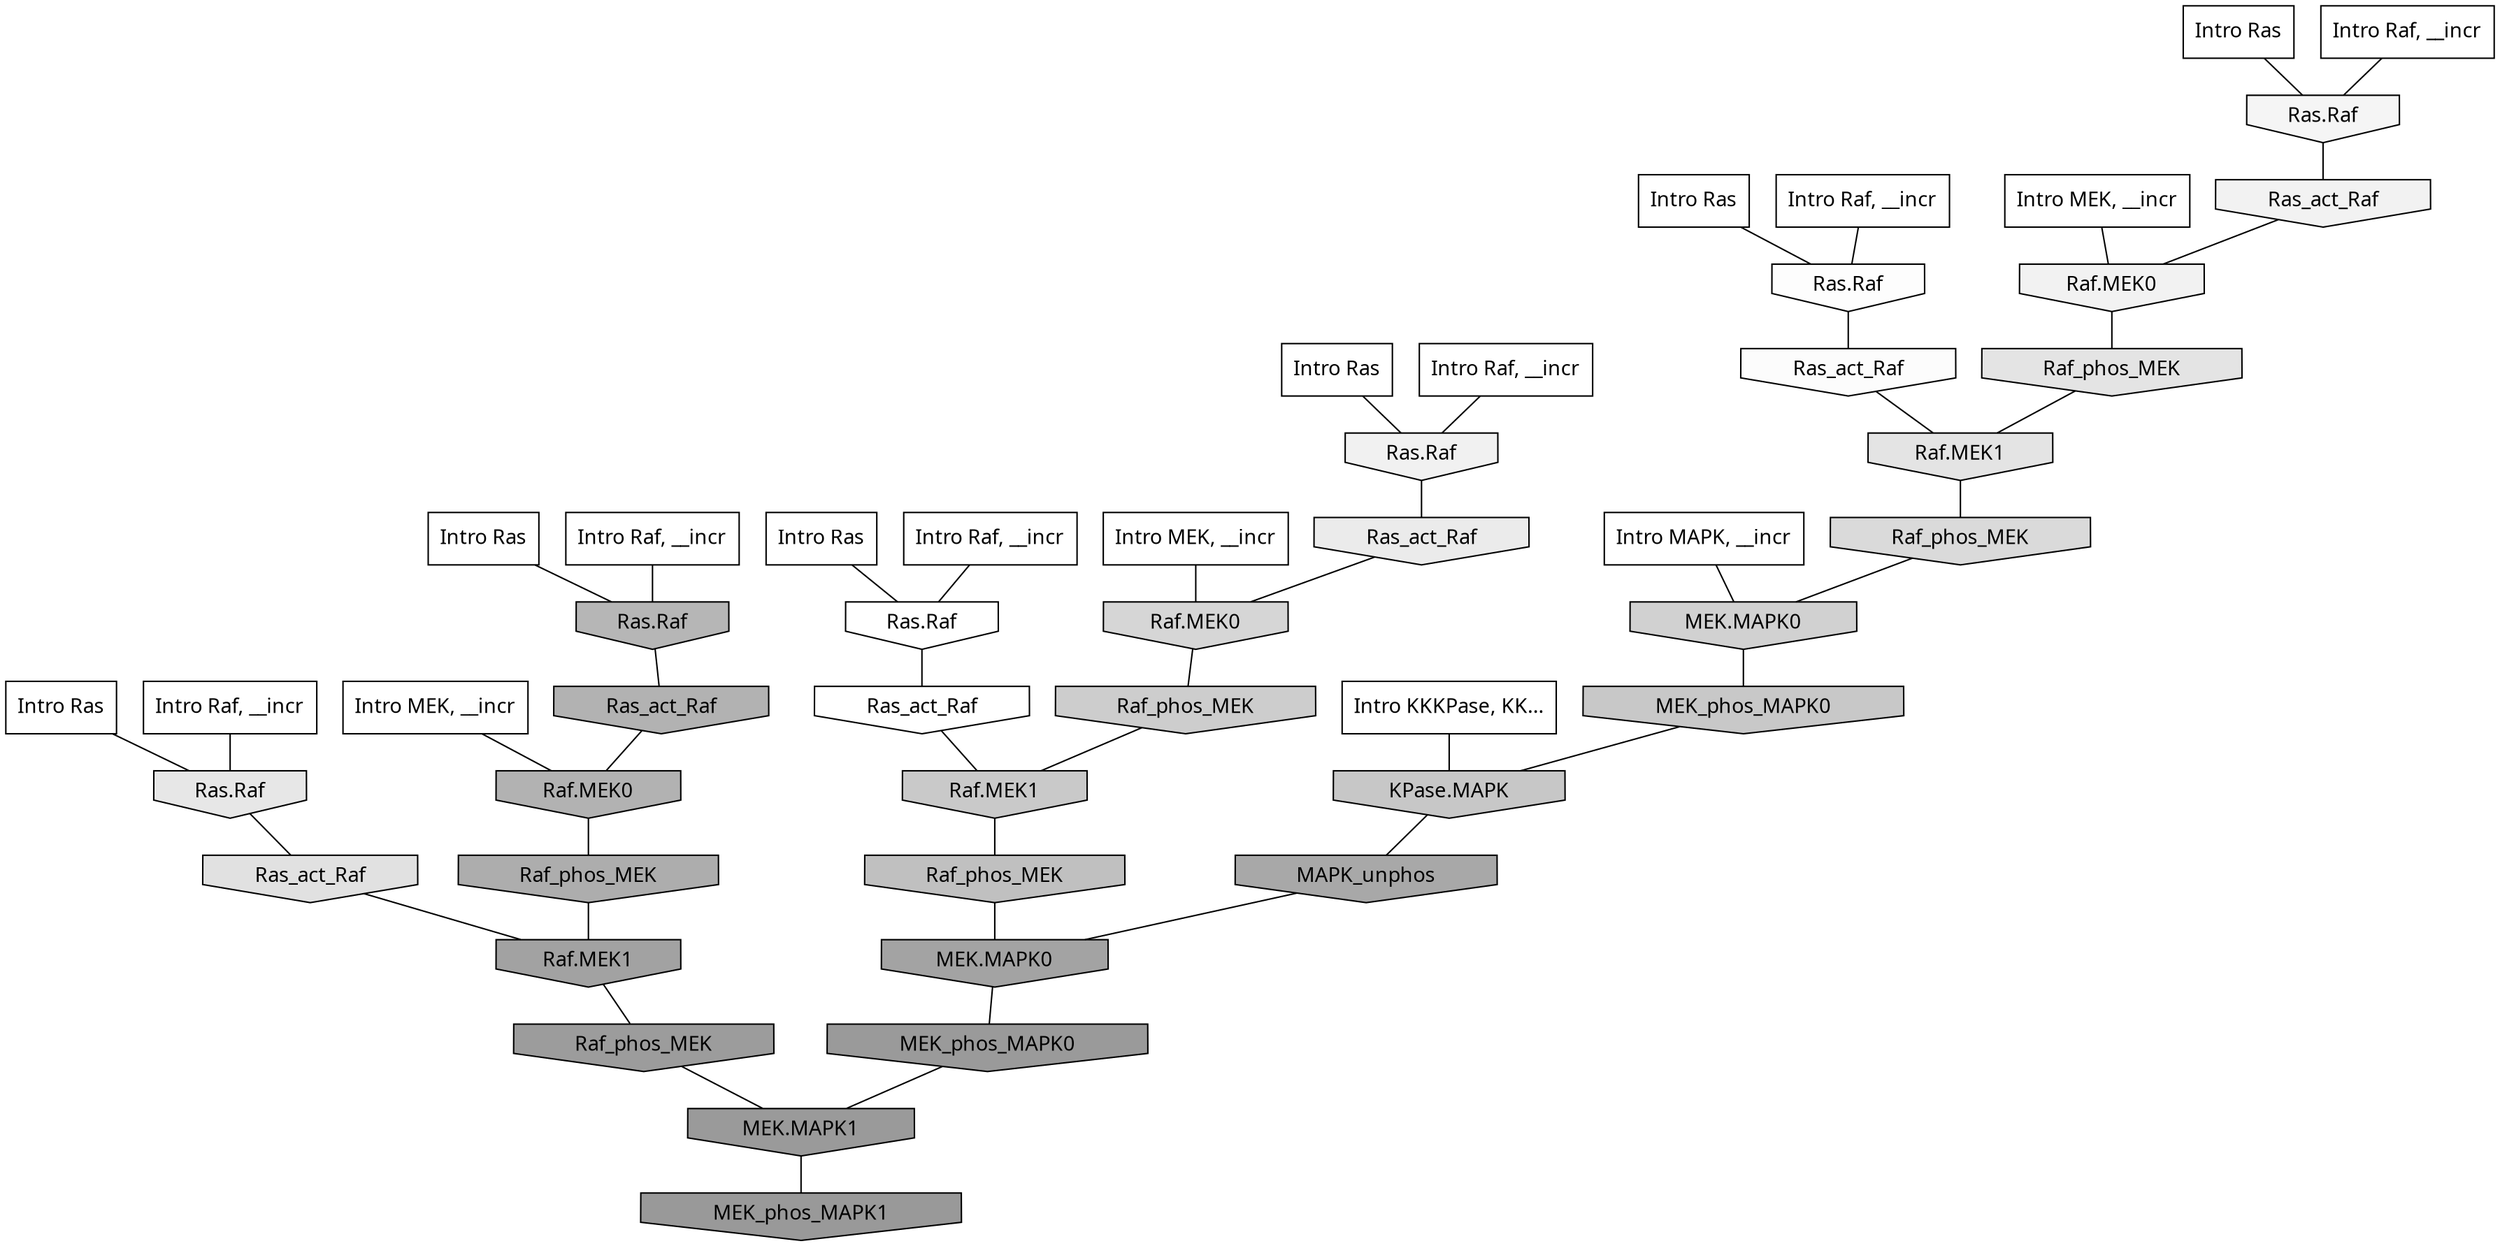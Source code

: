 digraph G{
  rankdir="TB";
  ranksep=0.30;
  node [fontname="CMU Serif"];
  edge [fontname="CMU Serif"];
  
  29 [label="Intro Ras", shape=rectangle, style=filled, fillcolor="0.000 0.000 1.000"]
  
  32 [label="Intro Ras", shape=rectangle, style=filled, fillcolor="0.000 0.000 1.000"]
  
  41 [label="Intro Ras", shape=rectangle, style=filled, fillcolor="0.000 0.000 1.000"]
  
  59 [label="Intro Ras", shape=rectangle, style=filled, fillcolor="0.000 0.000 1.000"]
  
  78 [label="Intro Ras", shape=rectangle, style=filled, fillcolor="0.000 0.000 1.000"]
  
  80 [label="Intro Ras", shape=rectangle, style=filled, fillcolor="0.000 0.000 1.000"]
  
  120 [label="Intro Raf, __incr", shape=rectangle, style=filled, fillcolor="0.000 0.000 1.000"]
  
  211 [label="Intro Raf, __incr", shape=rectangle, style=filled, fillcolor="0.000 0.000 1.000"]
  
  470 [label="Intro Raf, __incr", shape=rectangle, style=filled, fillcolor="0.000 0.000 1.000"]
  
  562 [label="Intro Raf, __incr", shape=rectangle, style=filled, fillcolor="0.000 0.000 1.000"]
  
  581 [label="Intro Raf, __incr", shape=rectangle, style=filled, fillcolor="0.000 0.000 1.000"]
  
  1018 [label="Intro Raf, __incr", shape=rectangle, style=filled, fillcolor="0.000 0.000 1.000"]
  
  1230 [label="Intro MEK, __incr", shape=rectangle, style=filled, fillcolor="0.000 0.000 1.000"]
  
  1447 [label="Intro MEK, __incr", shape=rectangle, style=filled, fillcolor="0.000 0.000 1.000"]
  
  1746 [label="Intro MEK, __incr", shape=rectangle, style=filled, fillcolor="0.000 0.000 1.000"]
  
  2579 [label="Intro MAPK, __incr", shape=rectangle, style=filled, fillcolor="0.000 0.000 1.000"]
  
  3104 [label="Intro KKKPase, KK...", shape=rectangle, style=filled, fillcolor="0.000 0.000 1.000"]
  
  3259 [label="Ras.Raf", shape=invhouse, style=filled, fillcolor="0.000 0.000 1.000"]
  
  3299 [label="Ras_act_Raf", shape=invhouse, style=filled, fillcolor="0.000 0.000 1.000"]
  
  3391 [label="Ras.Raf", shape=invhouse, style=filled, fillcolor="0.000 0.000 0.989"]
  
  3412 [label="Ras_act_Raf", shape=invhouse, style=filled, fillcolor="0.000 0.000 0.986"]
  
  3608 [label="Ras.Raf", shape=invhouse, style=filled, fillcolor="0.000 0.000 0.959"]
  
  3711 [label="Ras_act_Raf", shape=invhouse, style=filled, fillcolor="0.000 0.000 0.949"]
  
  3714 [label="Raf.MEK0", shape=invhouse, style=filled, fillcolor="0.000 0.000 0.949"]
  
  3811 [label="Ras.Raf", shape=invhouse, style=filled, fillcolor="0.000 0.000 0.942"]
  
  4178 [label="Ras_act_Raf", shape=invhouse, style=filled, fillcolor="0.000 0.000 0.920"]
  
  4434 [label="Ras.Raf", shape=invhouse, style=filled, fillcolor="0.000 0.000 0.903"]
  
  4589 [label="Raf_phos_MEK", shape=invhouse, style=filled, fillcolor="0.000 0.000 0.893"]
  
  4618 [label="Raf.MEK1", shape=invhouse, style=filled, fillcolor="0.000 0.000 0.891"]
  
  4821 [label="Ras_act_Raf", shape=invhouse, style=filled, fillcolor="0.000 0.000 0.881"]
  
  5281 [label="Raf_phos_MEK", shape=invhouse, style=filled, fillcolor="0.000 0.000 0.855"]
  
  5607 [label="Raf.MEK0", shape=invhouse, style=filled, fillcolor="0.000 0.000 0.837"]
  
  5986 [label="MEK.MAPK0", shape=invhouse, style=filled, fillcolor="0.000 0.000 0.819"]
  
  6425 [label="Raf_phos_MEK", shape=invhouse, style=filled, fillcolor="0.000 0.000 0.801"]
  
  6818 [label="Raf.MEK1", shape=invhouse, style=filled, fillcolor="0.000 0.000 0.786"]
  
  6959 [label="MEK_phos_MAPK0", shape=invhouse, style=filled, fillcolor="0.000 0.000 0.782"]
  
  6984 [label="KPase.MAPK", shape=invhouse, style=filled, fillcolor="0.000 0.000 0.781"]
  
  7971 [label="Raf_phos_MEK", shape=invhouse, style=filled, fillcolor="0.000 0.000 0.751"]
  
  9407 [label="Ras.Raf", shape=invhouse, style=filled, fillcolor="0.000 0.000 0.714"]
  
  10149 [label="Ras_act_Raf", shape=invhouse, style=filled, fillcolor="0.000 0.000 0.699"]
  
  10154 [label="Raf.MEK0", shape=invhouse, style=filled, fillcolor="0.000 0.000 0.699"]
  
  11417 [label="Raf_phos_MEK", shape=invhouse, style=filled, fillcolor="0.000 0.000 0.676"]
  
  12441 [label="MAPK_unphos", shape=invhouse, style=filled, fillcolor="0.000 0.000 0.659"]
  
  13862 [label="MEK.MAPK0", shape=invhouse, style=filled, fillcolor="0.000 0.000 0.639"]
  
  14147 [label="Raf.MEK1", shape=invhouse, style=filled, fillcolor="0.000 0.000 0.635"]
  
  15768 [label="Raf_phos_MEK", shape=invhouse, style=filled, fillcolor="0.000 0.000 0.612"]
  
  16220 [label="MEK_phos_MAPK0", shape=invhouse, style=filled, fillcolor="0.000 0.000 0.603"]
  
  16222 [label="MEK.MAPK1", shape=invhouse, style=filled, fillcolor="0.000 0.000 0.603"]
  
  16360 [label="MEK_phos_MAPK1", shape=invhouse, style=filled, fillcolor="0.000 0.000 0.600"]
  
  
  16222 -> 16360 [dir=none, color="0.000 0.000 0.000"] 
  16220 -> 16222 [dir=none, color="0.000 0.000 0.000"] 
  15768 -> 16222 [dir=none, color="0.000 0.000 0.000"] 
  14147 -> 15768 [dir=none, color="0.000 0.000 0.000"] 
  13862 -> 16220 [dir=none, color="0.000 0.000 0.000"] 
  12441 -> 13862 [dir=none, color="0.000 0.000 0.000"] 
  11417 -> 14147 [dir=none, color="0.000 0.000 0.000"] 
  10154 -> 11417 [dir=none, color="0.000 0.000 0.000"] 
  10149 -> 10154 [dir=none, color="0.000 0.000 0.000"] 
  9407 -> 10149 [dir=none, color="0.000 0.000 0.000"] 
  7971 -> 13862 [dir=none, color="0.000 0.000 0.000"] 
  6984 -> 12441 [dir=none, color="0.000 0.000 0.000"] 
  6959 -> 6984 [dir=none, color="0.000 0.000 0.000"] 
  6818 -> 7971 [dir=none, color="0.000 0.000 0.000"] 
  6425 -> 6818 [dir=none, color="0.000 0.000 0.000"] 
  5986 -> 6959 [dir=none, color="0.000 0.000 0.000"] 
  5607 -> 6425 [dir=none, color="0.000 0.000 0.000"] 
  5281 -> 5986 [dir=none, color="0.000 0.000 0.000"] 
  4821 -> 14147 [dir=none, color="0.000 0.000 0.000"] 
  4618 -> 5281 [dir=none, color="0.000 0.000 0.000"] 
  4589 -> 4618 [dir=none, color="0.000 0.000 0.000"] 
  4434 -> 4821 [dir=none, color="0.000 0.000 0.000"] 
  4178 -> 5607 [dir=none, color="0.000 0.000 0.000"] 
  3811 -> 4178 [dir=none, color="0.000 0.000 0.000"] 
  3714 -> 4589 [dir=none, color="0.000 0.000 0.000"] 
  3711 -> 3714 [dir=none, color="0.000 0.000 0.000"] 
  3608 -> 3711 [dir=none, color="0.000 0.000 0.000"] 
  3412 -> 4618 [dir=none, color="0.000 0.000 0.000"] 
  3391 -> 3412 [dir=none, color="0.000 0.000 0.000"] 
  3299 -> 6818 [dir=none, color="0.000 0.000 0.000"] 
  3259 -> 3299 [dir=none, color="0.000 0.000 0.000"] 
  3104 -> 6984 [dir=none, color="0.000 0.000 0.000"] 
  2579 -> 5986 [dir=none, color="0.000 0.000 0.000"] 
  1746 -> 10154 [dir=none, color="0.000 0.000 0.000"] 
  1447 -> 3714 [dir=none, color="0.000 0.000 0.000"] 
  1230 -> 5607 [dir=none, color="0.000 0.000 0.000"] 
  1018 -> 3259 [dir=none, color="0.000 0.000 0.000"] 
  581 -> 9407 [dir=none, color="0.000 0.000 0.000"] 
  562 -> 3391 [dir=none, color="0.000 0.000 0.000"] 
  470 -> 3608 [dir=none, color="0.000 0.000 0.000"] 
  211 -> 3811 [dir=none, color="0.000 0.000 0.000"] 
  120 -> 4434 [dir=none, color="0.000 0.000 0.000"] 
  80 -> 3811 [dir=none, color="0.000 0.000 0.000"] 
  78 -> 3608 [dir=none, color="0.000 0.000 0.000"] 
  59 -> 3391 [dir=none, color="0.000 0.000 0.000"] 
  41 -> 3259 [dir=none, color="0.000 0.000 0.000"] 
  32 -> 9407 [dir=none, color="0.000 0.000 0.000"] 
  29 -> 4434 [dir=none, color="0.000 0.000 0.000"] 
  
  }
